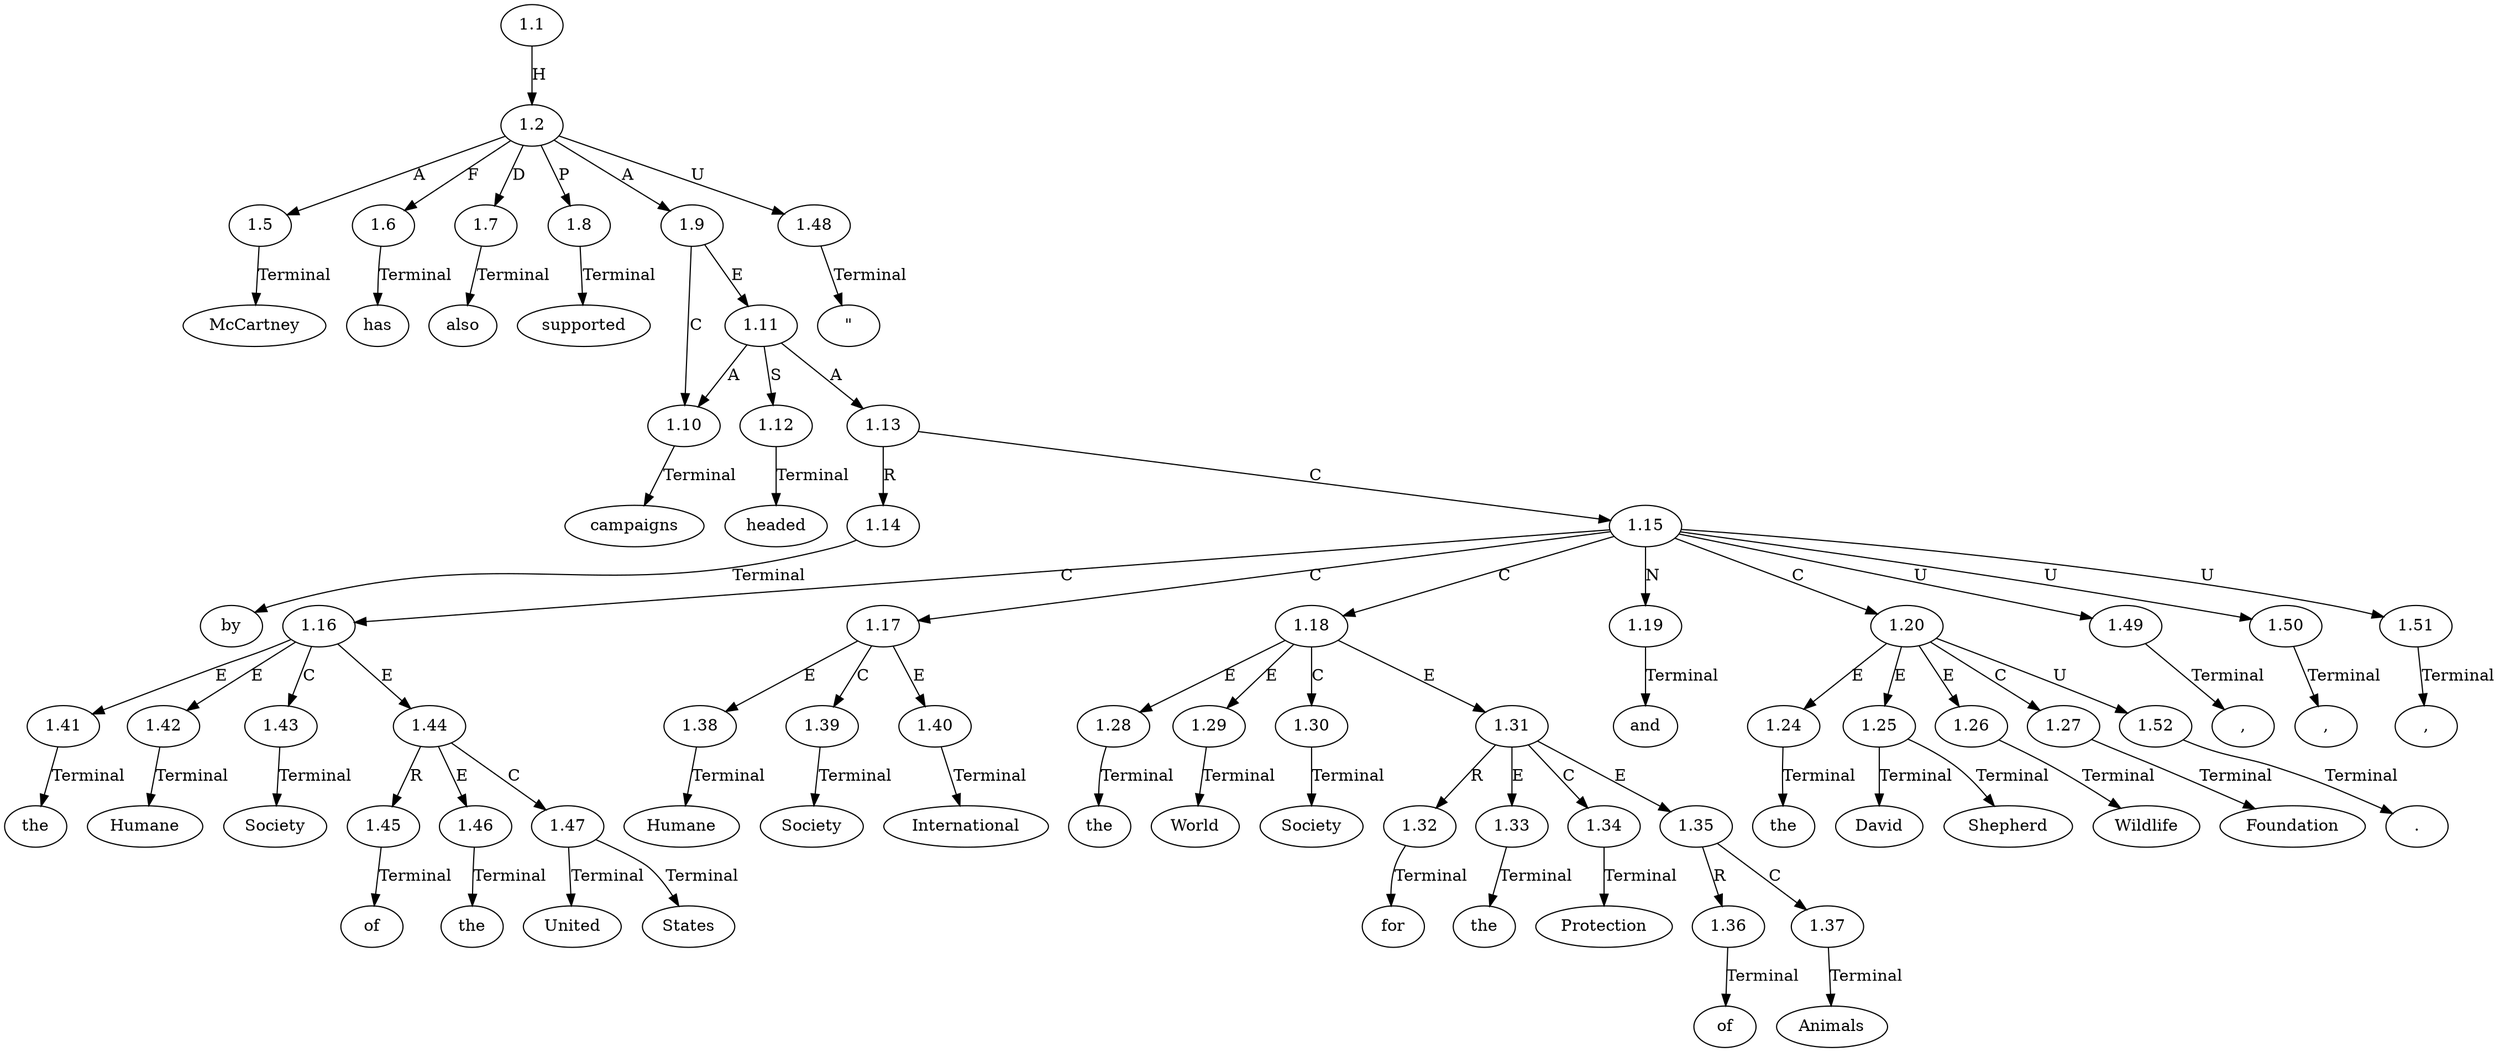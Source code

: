 // Graph
digraph {
	0.1 [label="\"" ordering=out]
	0.10 [label=Humane ordering=out]
	0.11 [label=Society ordering=out]
	0.12 [label=of ordering=out]
	0.13 [label=the ordering=out]
	0.14 [label=United ordering=out]
	0.15 [label=States ordering=out]
	0.16 [label="," ordering=out]
	0.17 [label=Humane ordering=out]
	0.18 [label=Society ordering=out]
	0.19 [label=International ordering=out]
	0.2 [label=McCartney ordering=out]
	0.20 [label="," ordering=out]
	0.21 [label=the ordering=out]
	0.22 [label=World ordering=out]
	0.23 [label=Society ordering=out]
	0.24 [label=for ordering=out]
	0.25 [label=the ordering=out]
	0.26 [label=Protection ordering=out]
	0.27 [label=of ordering=out]
	0.28 [label=Animals ordering=out]
	0.29 [label="," ordering=out]
	0.3 [label=has ordering=out]
	0.30 [label=and ordering=out]
	0.31 [label=the ordering=out]
	0.32 [label=David ordering=out]
	0.33 [label=Shepherd ordering=out]
	0.34 [label=Wildlife ordering=out]
	0.35 [label=Foundation ordering=out]
	0.36 [label="." ordering=out]
	0.4 [label=also ordering=out]
	0.5 [label=supported ordering=out]
	0.6 [label=campaigns ordering=out]
	0.7 [label=headed ordering=out]
	0.8 [label=by ordering=out]
	0.9 [label=the ordering=out]
	1.1 [label=1.1 ordering=out]
	1.2 [label=1.2 ordering=out]
	1.5 [label=1.5 ordering=out]
	1.6 [label=1.6 ordering=out]
	1.7 [label=1.7 ordering=out]
	1.8 [label=1.8 ordering=out]
	1.9 [label=1.9 ordering=out]
	1.10 [label=1.10 ordering=out]
	1.11 [label=1.11 ordering=out]
	1.12 [label=1.12 ordering=out]
	1.13 [label=1.13 ordering=out]
	1.14 [label=1.14 ordering=out]
	1.15 [label=1.15 ordering=out]
	1.16 [label=1.16 ordering=out]
	1.17 [label=1.17 ordering=out]
	1.18 [label=1.18 ordering=out]
	1.19 [label=1.19 ordering=out]
	1.20 [label=1.20 ordering=out]
	1.24 [label=1.24 ordering=out]
	1.25 [label=1.25 ordering=out]
	1.26 [label=1.26 ordering=out]
	1.27 [label=1.27 ordering=out]
	1.28 [label=1.28 ordering=out]
	1.29 [label=1.29 ordering=out]
	1.30 [label=1.30 ordering=out]
	1.31 [label=1.31 ordering=out]
	1.32 [label=1.32 ordering=out]
	1.33 [label=1.33 ordering=out]
	1.34 [label=1.34 ordering=out]
	1.35 [label=1.35 ordering=out]
	1.36 [label=1.36 ordering=out]
	1.37 [label=1.37 ordering=out]
	1.38 [label=1.38 ordering=out]
	1.39 [label=1.39 ordering=out]
	1.40 [label=1.40 ordering=out]
	1.41 [label=1.41 ordering=out]
	1.42 [label=1.42 ordering=out]
	1.43 [label=1.43 ordering=out]
	1.44 [label=1.44 ordering=out]
	1.45 [label=1.45 ordering=out]
	1.46 [label=1.46 ordering=out]
	1.47 [label=1.47 ordering=out]
	1.48 [label=1.48 ordering=out]
	1.49 [label=1.49 ordering=out]
	1.50 [label=1.50 ordering=out]
	1.51 [label=1.51 ordering=out]
	1.52 [label=1.52 ordering=out]
	1.1 -> 1.2 [label=H ordering=out]
	1.2 -> 1.5 [label=A ordering=out]
	1.2 -> 1.6 [label=F ordering=out]
	1.2 -> 1.7 [label=D ordering=out]
	1.2 -> 1.8 [label=P ordering=out]
	1.2 -> 1.9 [label=A ordering=out]
	1.2 -> 1.48 [label=U ordering=out]
	1.5 -> 0.2 [label=Terminal ordering=out]
	1.6 -> 0.3 [label=Terminal ordering=out]
	1.7 -> 0.4 [label=Terminal ordering=out]
	1.8 -> 0.5 [label=Terminal ordering=out]
	1.9 -> 1.10 [label=C ordering=out]
	1.9 -> 1.11 [label=E ordering=out]
	1.10 -> 0.6 [label=Terminal ordering=out]
	1.11 -> 1.10 [label=A ordering=out]
	1.11 -> 1.12 [label=S ordering=out]
	1.11 -> 1.13 [label=A ordering=out]
	1.12 -> 0.7 [label=Terminal ordering=out]
	1.13 -> 1.14 [label=R ordering=out]
	1.13 -> 1.15 [label=C ordering=out]
	1.14 -> 0.8 [label=Terminal ordering=out]
	1.15 -> 1.16 [label=C ordering=out]
	1.15 -> 1.17 [label=C ordering=out]
	1.15 -> 1.18 [label=C ordering=out]
	1.15 -> 1.19 [label=N ordering=out]
	1.15 -> 1.20 [label=C ordering=out]
	1.15 -> 1.49 [label=U ordering=out]
	1.15 -> 1.50 [label=U ordering=out]
	1.15 -> 1.51 [label=U ordering=out]
	1.16 -> 1.41 [label=E ordering=out]
	1.16 -> 1.42 [label=E ordering=out]
	1.16 -> 1.43 [label=C ordering=out]
	1.16 -> 1.44 [label=E ordering=out]
	1.17 -> 1.38 [label=E ordering=out]
	1.17 -> 1.39 [label=C ordering=out]
	1.17 -> 1.40 [label=E ordering=out]
	1.18 -> 1.28 [label=E ordering=out]
	1.18 -> 1.29 [label=E ordering=out]
	1.18 -> 1.30 [label=C ordering=out]
	1.18 -> 1.31 [label=E ordering=out]
	1.19 -> 0.30 [label=Terminal ordering=out]
	1.20 -> 1.24 [label=E ordering=out]
	1.20 -> 1.25 [label=E ordering=out]
	1.20 -> 1.26 [label=E ordering=out]
	1.20 -> 1.27 [label=C ordering=out]
	1.20 -> 1.52 [label=U ordering=out]
	1.24 -> 0.31 [label=Terminal ordering=out]
	1.25 -> 0.32 [label=Terminal ordering=out]
	1.25 -> 0.33 [label=Terminal ordering=out]
	1.26 -> 0.34 [label=Terminal ordering=out]
	1.27 -> 0.35 [label=Terminal ordering=out]
	1.28 -> 0.21 [label=Terminal ordering=out]
	1.29 -> 0.22 [label=Terminal ordering=out]
	1.30 -> 0.23 [label=Terminal ordering=out]
	1.31 -> 1.32 [label=R ordering=out]
	1.31 -> 1.33 [label=E ordering=out]
	1.31 -> 1.34 [label=C ordering=out]
	1.31 -> 1.35 [label=E ordering=out]
	1.32 -> 0.24 [label=Terminal ordering=out]
	1.33 -> 0.25 [label=Terminal ordering=out]
	1.34 -> 0.26 [label=Terminal ordering=out]
	1.35 -> 1.36 [label=R ordering=out]
	1.35 -> 1.37 [label=C ordering=out]
	1.36 -> 0.27 [label=Terminal ordering=out]
	1.37 -> 0.28 [label=Terminal ordering=out]
	1.38 -> 0.17 [label=Terminal ordering=out]
	1.39 -> 0.18 [label=Terminal ordering=out]
	1.40 -> 0.19 [label=Terminal ordering=out]
	1.41 -> 0.9 [label=Terminal ordering=out]
	1.42 -> 0.10 [label=Terminal ordering=out]
	1.43 -> 0.11 [label=Terminal ordering=out]
	1.44 -> 1.45 [label=R ordering=out]
	1.44 -> 1.46 [label=E ordering=out]
	1.44 -> 1.47 [label=C ordering=out]
	1.45 -> 0.12 [label=Terminal ordering=out]
	1.46 -> 0.13 [label=Terminal ordering=out]
	1.47 -> 0.14 [label=Terminal ordering=out]
	1.47 -> 0.15 [label=Terminal ordering=out]
	1.48 -> 0.1 [label=Terminal ordering=out]
	1.49 -> 0.16 [label=Terminal ordering=out]
	1.50 -> 0.20 [label=Terminal ordering=out]
	1.51 -> 0.29 [label=Terminal ordering=out]
	1.52 -> 0.36 [label=Terminal ordering=out]
}
